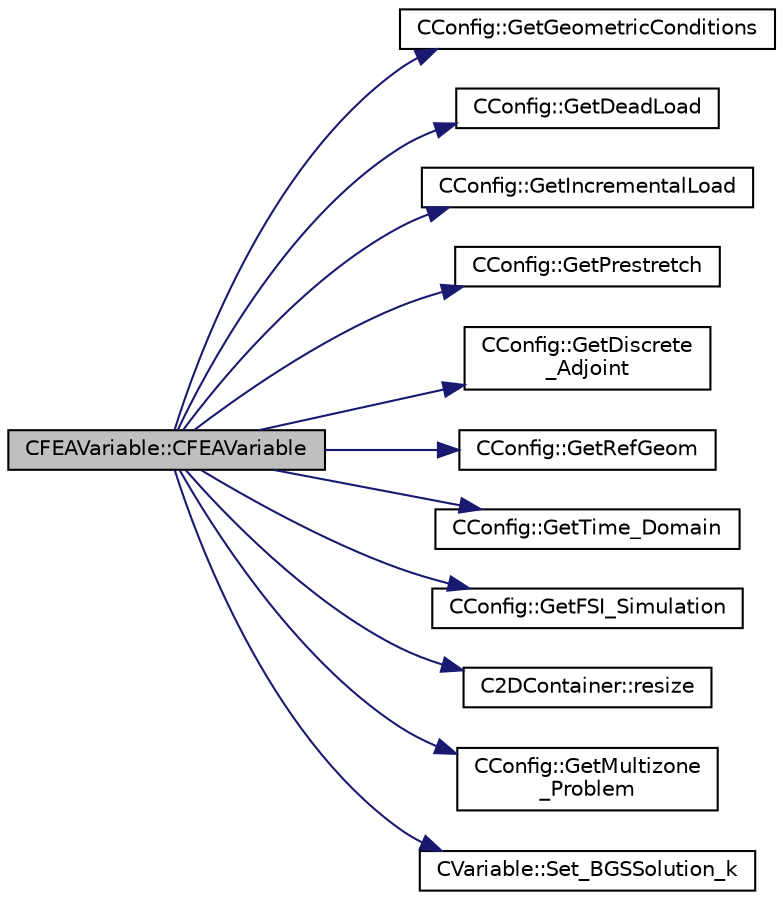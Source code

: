 digraph "CFEAVariable::CFEAVariable"
{
  edge [fontname="Helvetica",fontsize="10",labelfontname="Helvetica",labelfontsize="10"];
  node [fontname="Helvetica",fontsize="10",shape=record];
  rankdir="LR";
  Node0 [label="CFEAVariable::CFEAVariable",height=0.2,width=0.4,color="black", fillcolor="grey75", style="filled", fontcolor="black"];
  Node0 -> Node1 [color="midnightblue",fontsize="10",style="solid",fontname="Helvetica"];
  Node1 [label="CConfig::GetGeometricConditions",height=0.2,width=0.4,color="black", fillcolor="white", style="filled",URL="$class_c_config.html#ac036c2fe542984a827ea2f21b3b4d4a6",tooltip="Geometric conditions for the structural solver. "];
  Node0 -> Node2 [color="midnightblue",fontsize="10",style="solid",fontname="Helvetica"];
  Node2 [label="CConfig::GetDeadLoad",height=0.2,width=0.4,color="black", fillcolor="white", style="filled",URL="$class_c_config.html#aaef2961fe22e9367e55fcc4bd8796aaf",tooltip="Decide whether to apply dead loads to the model. "];
  Node0 -> Node3 [color="midnightblue",fontsize="10",style="solid",fontname="Helvetica"];
  Node3 [label="CConfig::GetIncrementalLoad",height=0.2,width=0.4,color="black", fillcolor="white", style="filled",URL="$class_c_config.html#a4e4e8521bf3fdb0037a7a61186ca706d",tooltip="Check if we want to apply an incremental load to the nonlinear structural simulation. "];
  Node0 -> Node4 [color="midnightblue",fontsize="10",style="solid",fontname="Helvetica"];
  Node4 [label="CConfig::GetPrestretch",height=0.2,width=0.4,color="black", fillcolor="white", style="filled",URL="$class_c_config.html#a5d4b567b9d086ed10256f8896e12ed17",tooltip="Decide whether it&#39;s necessary to read a reference geometry. "];
  Node0 -> Node5 [color="midnightblue",fontsize="10",style="solid",fontname="Helvetica"];
  Node5 [label="CConfig::GetDiscrete\l_Adjoint",height=0.2,width=0.4,color="black", fillcolor="white", style="filled",URL="$class_c_config.html#abe9f117dab934d76e518a9e8e40b142a",tooltip="Get the indicator whether we are solving an discrete adjoint problem. "];
  Node0 -> Node6 [color="midnightblue",fontsize="10",style="solid",fontname="Helvetica"];
  Node6 [label="CConfig::GetRefGeom",height=0.2,width=0.4,color="black", fillcolor="white", style="filled",URL="$class_c_config.html#a4ef2f88aba8eed86ee2850e48d732545",tooltip="Decide whether it&#39;s necessary to read a reference geometry. "];
  Node0 -> Node7 [color="midnightblue",fontsize="10",style="solid",fontname="Helvetica"];
  Node7 [label="CConfig::GetTime_Domain",height=0.2,width=0.4,color="black", fillcolor="white", style="filled",URL="$class_c_config.html#a6a11350b3c8d7577318be43cda6f7292",tooltip="Check if the multizone problem is solved for time domain. "];
  Node0 -> Node8 [color="midnightblue",fontsize="10",style="solid",fontname="Helvetica"];
  Node8 [label="CConfig::GetFSI_Simulation",height=0.2,width=0.4,color="black", fillcolor="white", style="filled",URL="$class_c_config.html#a9776c63953c047138e0f81d5b51cd895",tooltip="Check if the simulation we are running is a FSI simulation. "];
  Node0 -> Node9 [color="midnightblue",fontsize="10",style="solid",fontname="Helvetica"];
  Node9 [label="C2DContainer::resize",height=0.2,width=0.4,color="black", fillcolor="white", style="filled",URL="$class_c2_d_container.html#adefb48b593f76aa322e228fea8f76127",tooltip="Request a change of size. "];
  Node0 -> Node10 [color="midnightblue",fontsize="10",style="solid",fontname="Helvetica"];
  Node10 [label="CConfig::GetMultizone\l_Problem",height=0.2,width=0.4,color="black", fillcolor="white", style="filled",URL="$class_c_config.html#ad9233b666b21e43c18592925be61cc9b",tooltip="Get whether the simulation we are running is a multizone simulation. "];
  Node0 -> Node11 [color="midnightblue",fontsize="10",style="solid",fontname="Helvetica"];
  Node11 [label="CVariable::Set_BGSSolution_k",height=0.2,width=0.4,color="black", fillcolor="white", style="filled",URL="$class_c_variable.html#aa47456564bac33106a460be201d4c843",tooltip="Set the value of the solution in the previous BGS subiteration. "];
}
